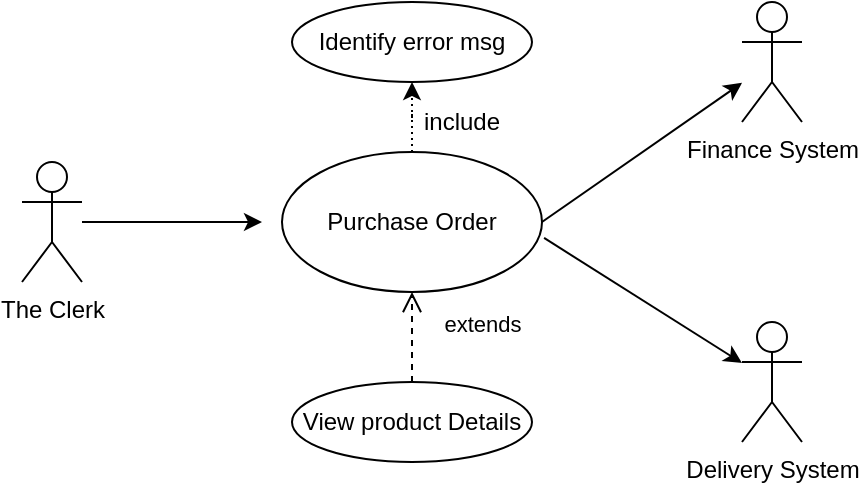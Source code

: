 <mxfile version="13.8.1" type="github">
  <diagram id="X73RB9Mnm_2X-blTE4Mi" name="Page-1">
    <mxGraphModel dx="1422" dy="794" grid="1" gridSize="10" guides="1" tooltips="1" connect="1" arrows="1" fold="1" page="1" pageScale="1" pageWidth="850" pageHeight="1100" math="0" shadow="0">
      <root>
        <mxCell id="0" />
        <mxCell id="1" parent="0" />
        <mxCell id="cF-mfnSq9Cd7_4XBdeV5-7" style="edgeStyle=orthogonalEdgeStyle;rounded=0;orthogonalLoop=1;jettySize=auto;html=1;" edge="1" parent="1" source="cF-mfnSq9Cd7_4XBdeV5-1">
          <mxGeometry relative="1" as="geometry">
            <mxPoint x="260" y="240" as="targetPoint" />
          </mxGeometry>
        </mxCell>
        <mxCell id="cF-mfnSq9Cd7_4XBdeV5-1" value="The Clerk" style="shape=umlActor;verticalLabelPosition=bottom;verticalAlign=top;html=1;outlineConnect=0;" vertex="1" parent="1">
          <mxGeometry x="140" y="210" width="30" height="60" as="geometry" />
        </mxCell>
        <mxCell id="cF-mfnSq9Cd7_4XBdeV5-2" value="Finance System" style="shape=umlActor;verticalLabelPosition=bottom;verticalAlign=top;html=1;outlineConnect=0;" vertex="1" parent="1">
          <mxGeometry x="500" y="130" width="30" height="60" as="geometry" />
        </mxCell>
        <mxCell id="cF-mfnSq9Cd7_4XBdeV5-3" value="Delivery System" style="shape=umlActor;verticalLabelPosition=bottom;verticalAlign=top;html=1;outlineConnect=0;" vertex="1" parent="1">
          <mxGeometry x="500" y="290" width="30" height="60" as="geometry" />
        </mxCell>
        <mxCell id="cF-mfnSq9Cd7_4XBdeV5-17" style="edgeStyle=orthogonalEdgeStyle;rounded=0;orthogonalLoop=1;jettySize=auto;html=1;dashed=1;dashPattern=1 2;" edge="1" parent="1" source="cF-mfnSq9Cd7_4XBdeV5-5" target="cF-mfnSq9Cd7_4XBdeV5-16">
          <mxGeometry relative="1" as="geometry" />
        </mxCell>
        <mxCell id="cF-mfnSq9Cd7_4XBdeV5-5" value="Purchase Order" style="ellipse;whiteSpace=wrap;html=1;" vertex="1" parent="1">
          <mxGeometry x="270" y="205" width="130" height="70" as="geometry" />
        </mxCell>
        <mxCell id="cF-mfnSq9Cd7_4XBdeV5-9" value="" style="endArrow=classic;html=1;" edge="1" parent="1" target="cF-mfnSq9Cd7_4XBdeV5-2">
          <mxGeometry width="50" height="50" relative="1" as="geometry">
            <mxPoint x="400" y="240" as="sourcePoint" />
            <mxPoint x="450" y="190" as="targetPoint" />
          </mxGeometry>
        </mxCell>
        <mxCell id="cF-mfnSq9Cd7_4XBdeV5-10" value="" style="endArrow=classic;html=1;exitX=1.008;exitY=0.614;exitDx=0;exitDy=0;exitPerimeter=0;" edge="1" parent="1" source="cF-mfnSq9Cd7_4XBdeV5-5" target="cF-mfnSq9Cd7_4XBdeV5-3">
          <mxGeometry width="50" height="50" relative="1" as="geometry">
            <mxPoint x="400" y="340" as="sourcePoint" />
            <mxPoint x="450" y="290" as="targetPoint" />
          </mxGeometry>
        </mxCell>
        <mxCell id="cF-mfnSq9Cd7_4XBdeV5-13" value="View product Details" style="ellipse;whiteSpace=wrap;html=1;" vertex="1" parent="1">
          <mxGeometry x="275" y="320" width="120" height="40" as="geometry" />
        </mxCell>
        <mxCell id="cF-mfnSq9Cd7_4XBdeV5-14" value="extends" style="html=1;verticalAlign=bottom;endArrow=open;dashed=1;endSize=8;entryX=0.5;entryY=1;entryDx=0;entryDy=0;exitX=0.5;exitY=0;exitDx=0;exitDy=0;" edge="1" parent="1" source="cF-mfnSq9Cd7_4XBdeV5-13" target="cF-mfnSq9Cd7_4XBdeV5-5">
          <mxGeometry x="-0.111" y="-35" relative="1" as="geometry">
            <mxPoint x="370" y="310" as="sourcePoint" />
            <mxPoint x="290" y="310" as="targetPoint" />
            <mxPoint as="offset" />
          </mxGeometry>
        </mxCell>
        <mxCell id="cF-mfnSq9Cd7_4XBdeV5-16" value="Identify error msg" style="ellipse;whiteSpace=wrap;html=1;" vertex="1" parent="1">
          <mxGeometry x="275" y="130" width="120" height="40" as="geometry" />
        </mxCell>
        <mxCell id="cF-mfnSq9Cd7_4XBdeV5-18" value="include" style="text;html=1;strokeColor=none;fillColor=none;align=center;verticalAlign=middle;whiteSpace=wrap;rounded=0;" vertex="1" parent="1">
          <mxGeometry x="340" y="180" width="40" height="20" as="geometry" />
        </mxCell>
      </root>
    </mxGraphModel>
  </diagram>
</mxfile>
